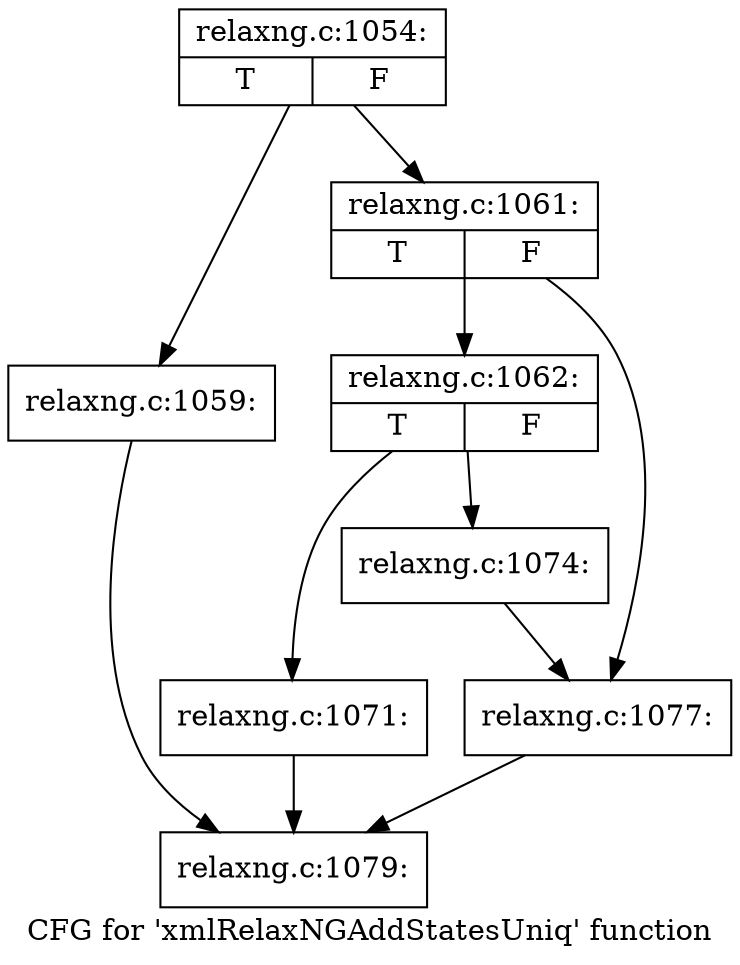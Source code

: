 digraph "CFG for 'xmlRelaxNGAddStatesUniq' function" {
	label="CFG for 'xmlRelaxNGAddStatesUniq' function";

	Node0x3f807b0 [shape=record,label="{relaxng.c:1054:|{<s0>T|<s1>F}}"];
	Node0x3f807b0 -> Node0x3f85960;
	Node0x3f807b0 -> Node0x3f859b0;
	Node0x3f85960 [shape=record,label="{relaxng.c:1059:}"];
	Node0x3f85960 -> Node0x3f84f30;
	Node0x3f859b0 [shape=record,label="{relaxng.c:1061:|{<s0>T|<s1>F}}"];
	Node0x3f859b0 -> Node0x3f85f40;
	Node0x3f859b0 -> Node0x3f85f90;
	Node0x3f85f40 [shape=record,label="{relaxng.c:1062:|{<s0>T|<s1>F}}"];
	Node0x3f85f40 -> Node0x3f87590;
	Node0x3f85f40 -> Node0x3f875e0;
	Node0x3f87590 [shape=record,label="{relaxng.c:1071:}"];
	Node0x3f87590 -> Node0x3f84f30;
	Node0x3f875e0 [shape=record,label="{relaxng.c:1074:}"];
	Node0x3f875e0 -> Node0x3f85f90;
	Node0x3f85f90 [shape=record,label="{relaxng.c:1077:}"];
	Node0x3f85f90 -> Node0x3f84f30;
	Node0x3f84f30 [shape=record,label="{relaxng.c:1079:}"];
}
